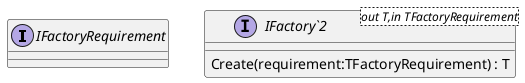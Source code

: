 @startuml
interface IFactoryRequirement {
}
interface "IFactory`2"<out T,in TFactoryRequirement> {
    Create(requirement:TFactoryRequirement) : T
}
@enduml
